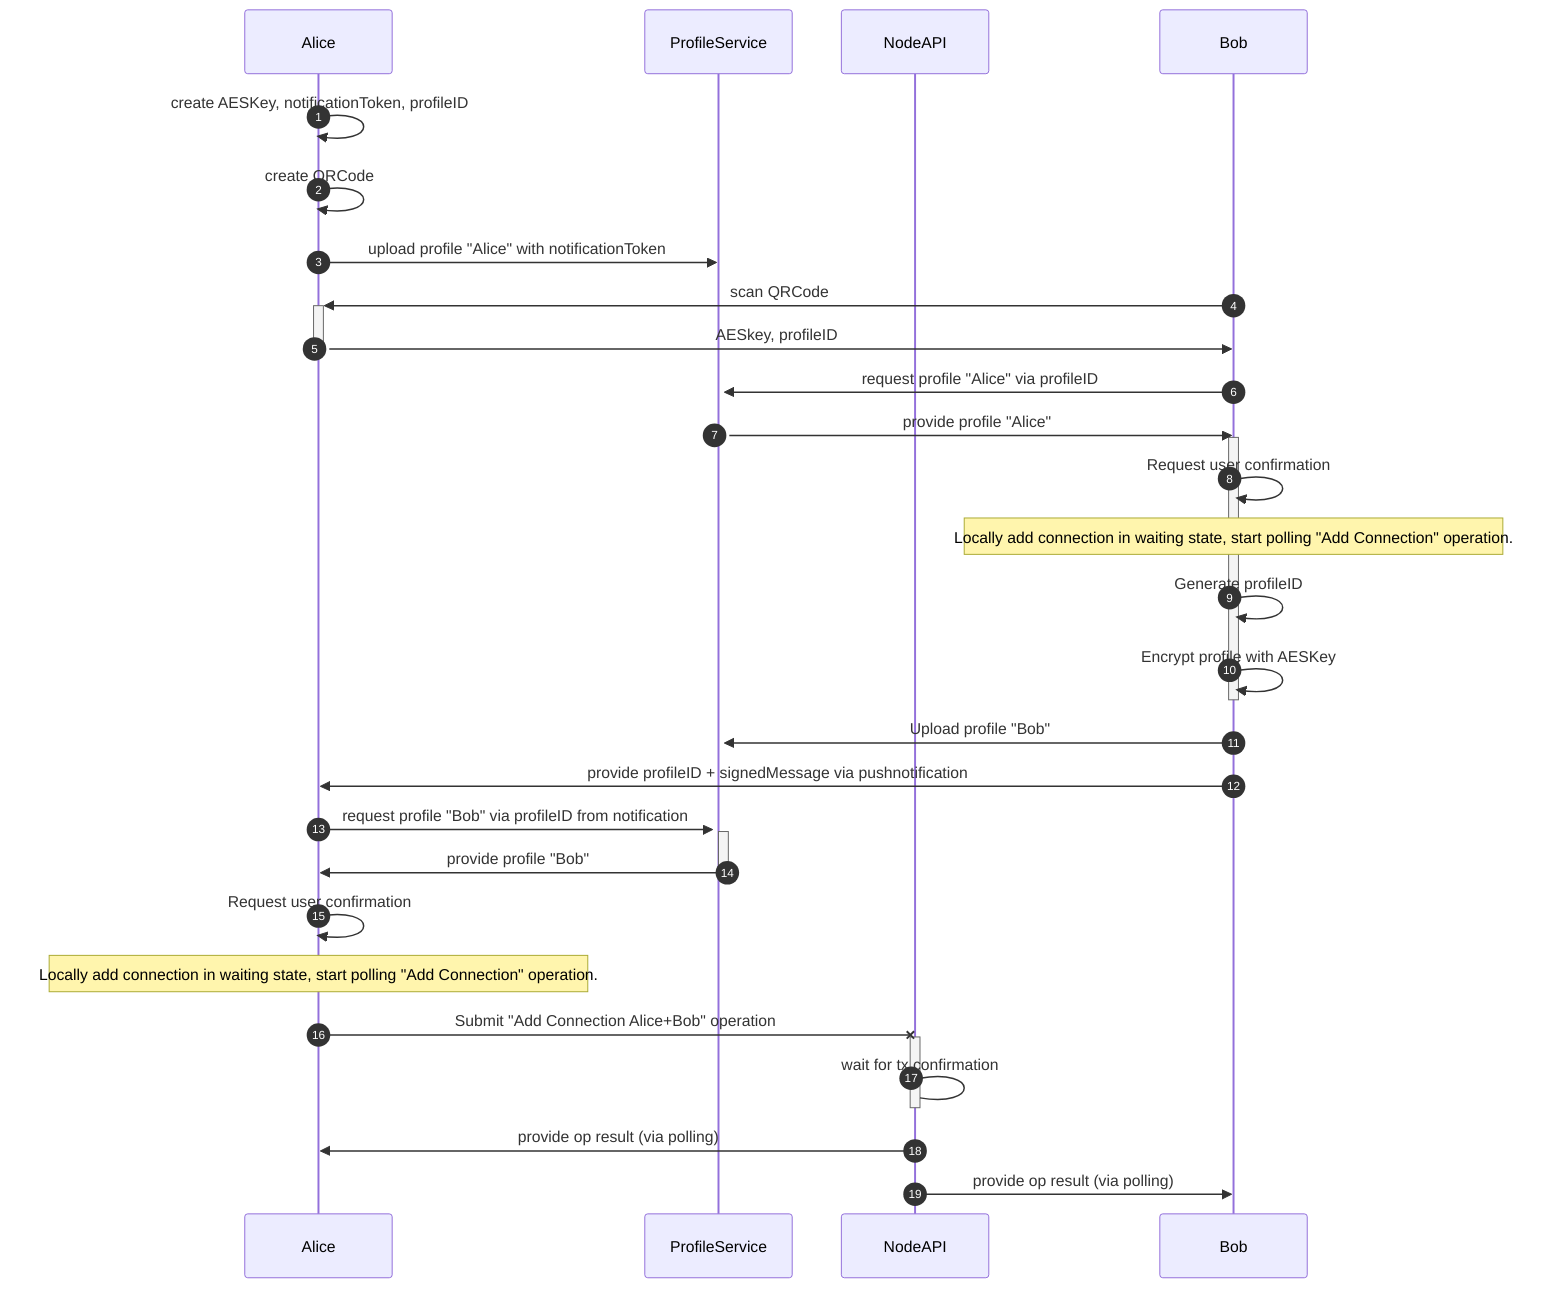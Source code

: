 sequenceDiagram

    %% Sequence of creating a 1:1 connection
    %% Does not rely on profile channels, instead directly uses profileID to retrieve profile

    autonumber
	participant A as Alice
    participant P as ProfileService
    participant N as NodeAPI
    participant B as Bob
    A->>A: create AESKey, notificationToken, profileID
    A->>A: create QRCode
	A->>P: upload profile "Alice" with notificationToken
    B->>+A: scan QRCode
    A->>-B: AESkey, profileID
    B->>+P: request profile "Alice" via profileID
    P->>B: provide profile "Alice"
    activate B
    B->>B: Request user confirmation
    Note over B: Locally add connection in waiting state, start polling "Add Connection" operation.
    B->>B: Generate profileID
    B->>B: Encrypt profile with AESKey
    deactivate B
    B->>P: Upload profile "Bob"
    B->>A: provide profileID + signedMessage via pushnotification
	A->>+P: request profile "Bob" via profileID from notification
    P->>-A: provide profile "Bob"
    A->>A: Request user confirmation
    Note over A: Locally add connection in waiting state, start polling "Add Connection" operation.
    A-xN: Submit "Add Connection Alice+Bob" operation
    activate N
    N->N: wait for tx confirmation
    deactivate N
    N->>A: provide op result (via polling)
    N->>B: provide op result (via polling)